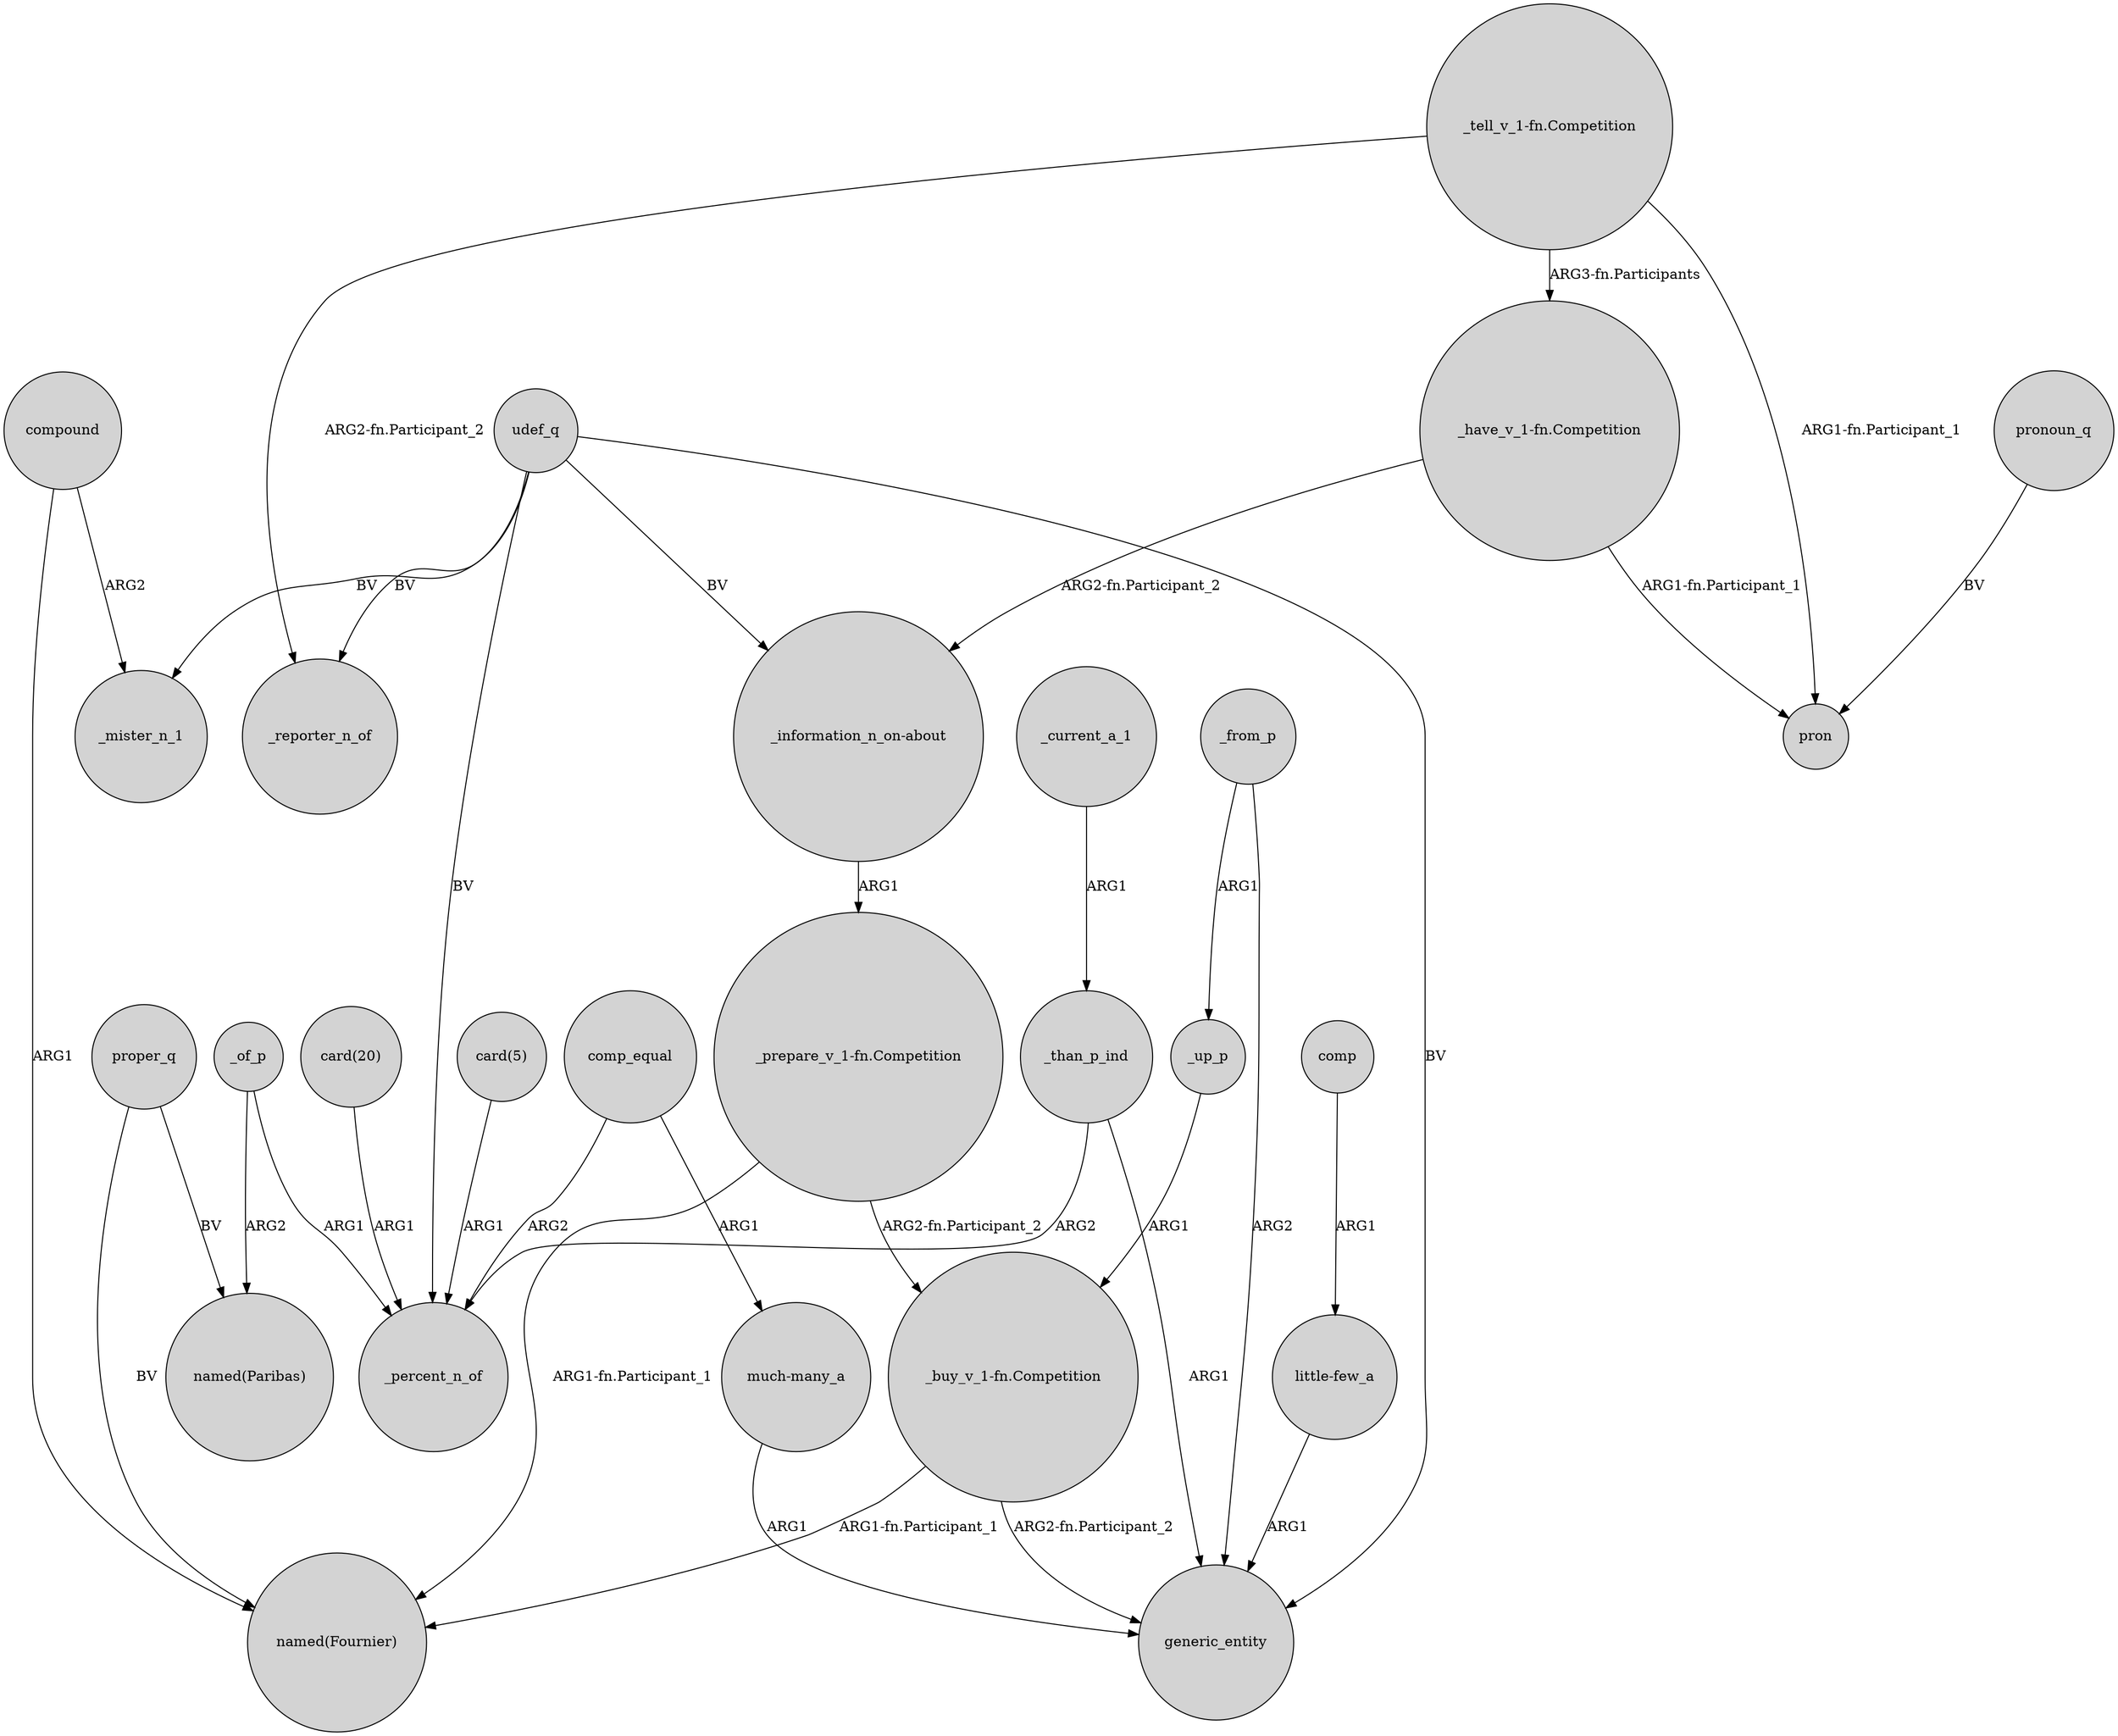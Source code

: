 digraph {
	node [shape=circle style=filled]
	comp_equal -> _percent_n_of [label=ARG2]
	compound -> _mister_n_1 [label=ARG2]
	proper_q -> "named(Fournier)" [label=BV]
	"_information_n_on-about" -> "_prepare_v_1-fn.Competition" [label=ARG1]
	compound -> "named(Fournier)" [label=ARG1]
	"_tell_v_1-fn.Competition" -> _reporter_n_of [label="ARG2-fn.Participant_2"]
	"card(20)" -> _percent_n_of [label=ARG1]
	udef_q -> "_information_n_on-about" [label=BV]
	_from_p -> generic_entity [label=ARG2]
	udef_q -> _reporter_n_of [label=BV]
	proper_q -> "named(Paribas)" [label=BV]
	"_have_v_1-fn.Competition" -> pron [label="ARG1-fn.Participant_1"]
	_than_p_ind -> generic_entity [label=ARG1]
	udef_q -> _mister_n_1 [label=BV]
	_of_p -> _percent_n_of [label=ARG1]
	"little-few_a" -> generic_entity [label=ARG1]
	udef_q -> generic_entity [label=BV]
	comp_equal -> "much-many_a" [label=ARG1]
	pronoun_q -> pron [label=BV]
	_current_a_1 -> _than_p_ind [label=ARG1]
	"_prepare_v_1-fn.Competition" -> "named(Fournier)" [label="ARG1-fn.Participant_1"]
	udef_q -> _percent_n_of [label=BV]
	"much-many_a" -> generic_entity [label=ARG1]
	_than_p_ind -> _percent_n_of [label=ARG2]
	"card(5)" -> _percent_n_of [label=ARG1]
	"_buy_v_1-fn.Competition" -> "named(Fournier)" [label="ARG1-fn.Participant_1"]
	"_tell_v_1-fn.Competition" -> pron [label="ARG1-fn.Participant_1"]
	"_buy_v_1-fn.Competition" -> generic_entity [label="ARG2-fn.Participant_2"]
	"_prepare_v_1-fn.Competition" -> "_buy_v_1-fn.Competition" [label="ARG2-fn.Participant_2"]
	_up_p -> "_buy_v_1-fn.Competition" [label=ARG1]
	comp -> "little-few_a" [label=ARG1]
	"_have_v_1-fn.Competition" -> "_information_n_on-about" [label="ARG2-fn.Participant_2"]
	"_tell_v_1-fn.Competition" -> "_have_v_1-fn.Competition" [label="ARG3-fn.Participants"]
	_from_p -> _up_p [label=ARG1]
	_of_p -> "named(Paribas)" [label=ARG2]
}
